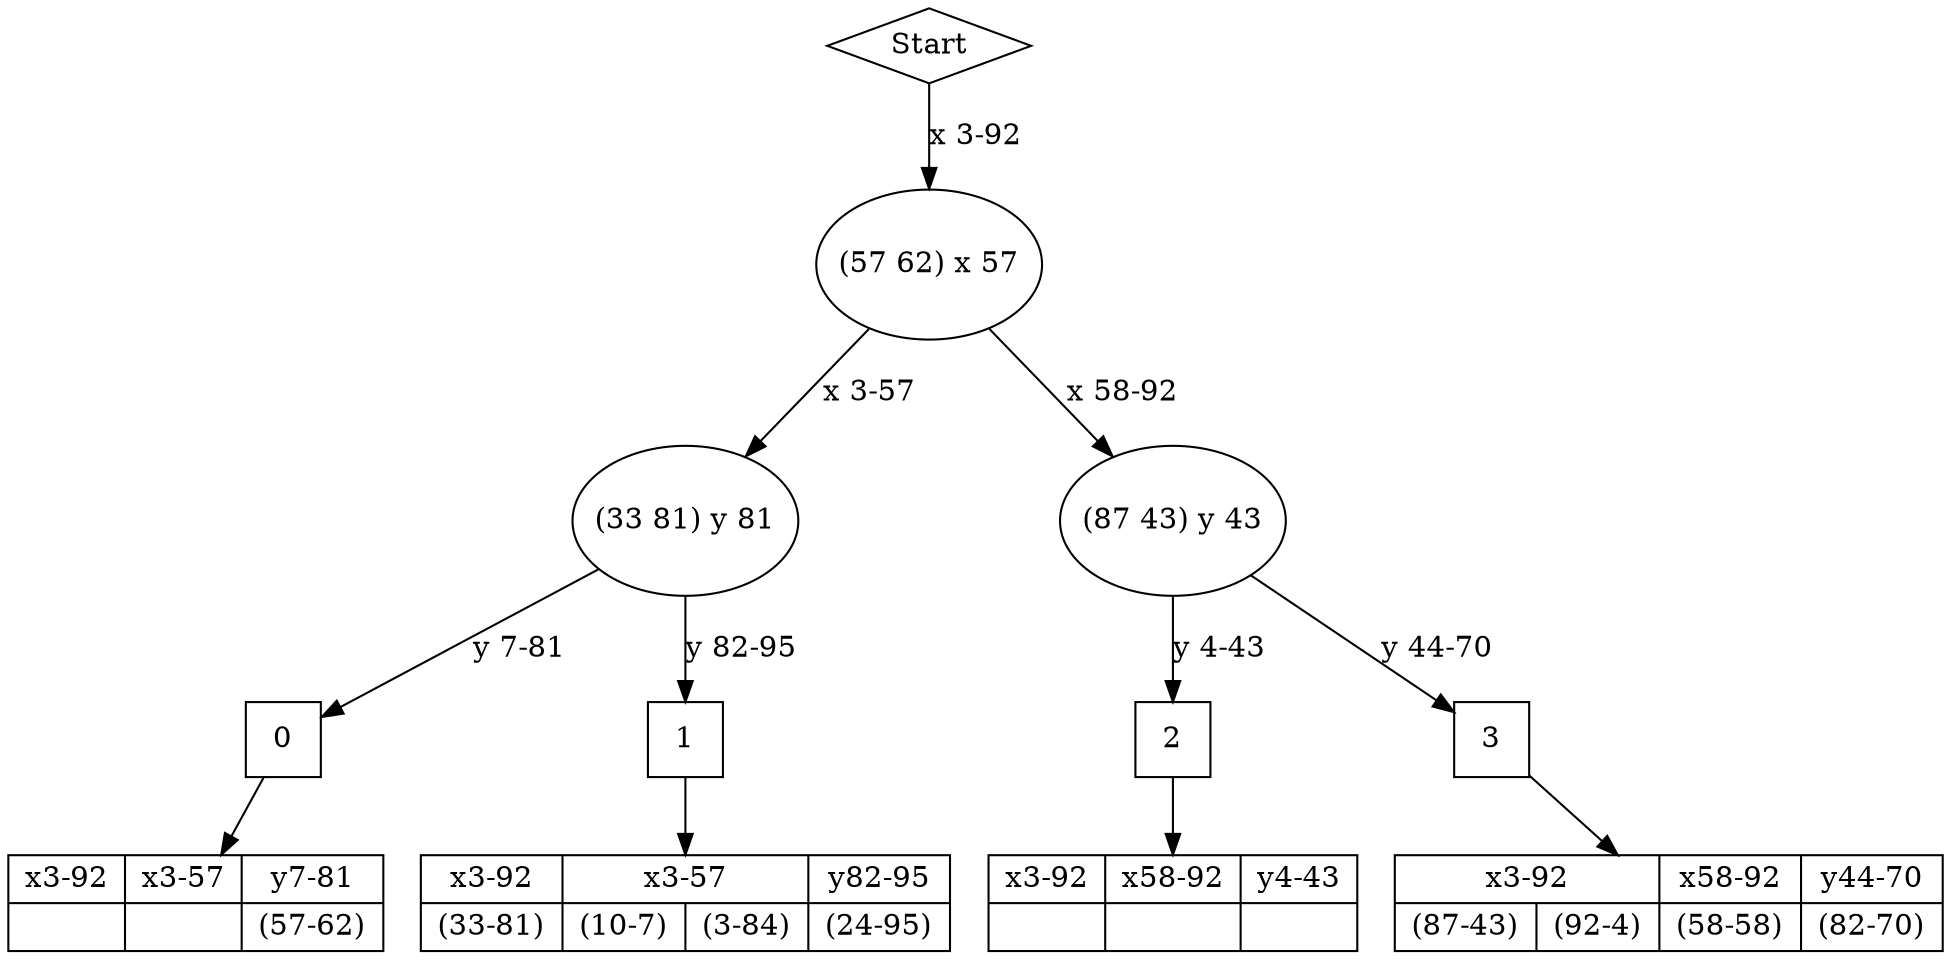 digraph graphname{
ratio="fill";margin=0;
Node0 [shape=diamond label="Start"]
Node0 -> Node1 [label="x 3-92"]
Node1 [width=1 height=1 label ="(57 62) x 57"]
Node1 -> Node2 [label="x 3-57"]
Node2 [width=1 height=1 label ="(33 81) y 81"]
Node2 -> Node3 [label="y 7-81"]
Node3 [shape=rectangle width=0.5 height=0.5 label="0"]
struct10 [shape=record label=" {x3-92|{}}|{x3-57|{}}|{y7-81|{ (57-62)}}"]
Node3 -> struct10
Node2 -> Node4 [label="y 82-95"]
Node4 [shape=rectangle width=0.5 height=0.5 label="1"]
struct13 [shape=record label=" {x3-92|{ (33-81)}}|{x3-57|{ (10-7)|(3-84)}}|{y82-95|{ (24-95)}}"]
Node4 -> struct13
Node1 -> Node5 [label="x 58-92"]
Node5 [width=1 height=1 label ="(87 43) y 43"]
Node5 -> Node6 [label="y 4-43"]
Node6 [shape=rectangle width=0.5 height=0.5 label="2"]
struct19 [shape=record label=" {x3-92|{}}|{x58-92|{}}|{y4-43|{}}"]
Node6 -> struct19
Node5 -> Node7 [label="y 44-70"]
Node7 [shape=rectangle width=0.5 height=0.5 label="3"]
struct22 [shape=record label=" {x3-92|{ (87-43)|(92-4)}}|{x58-92|{ (58-58)}}|{y44-70|{ (82-70)}}"]
Node7 -> struct22
}

